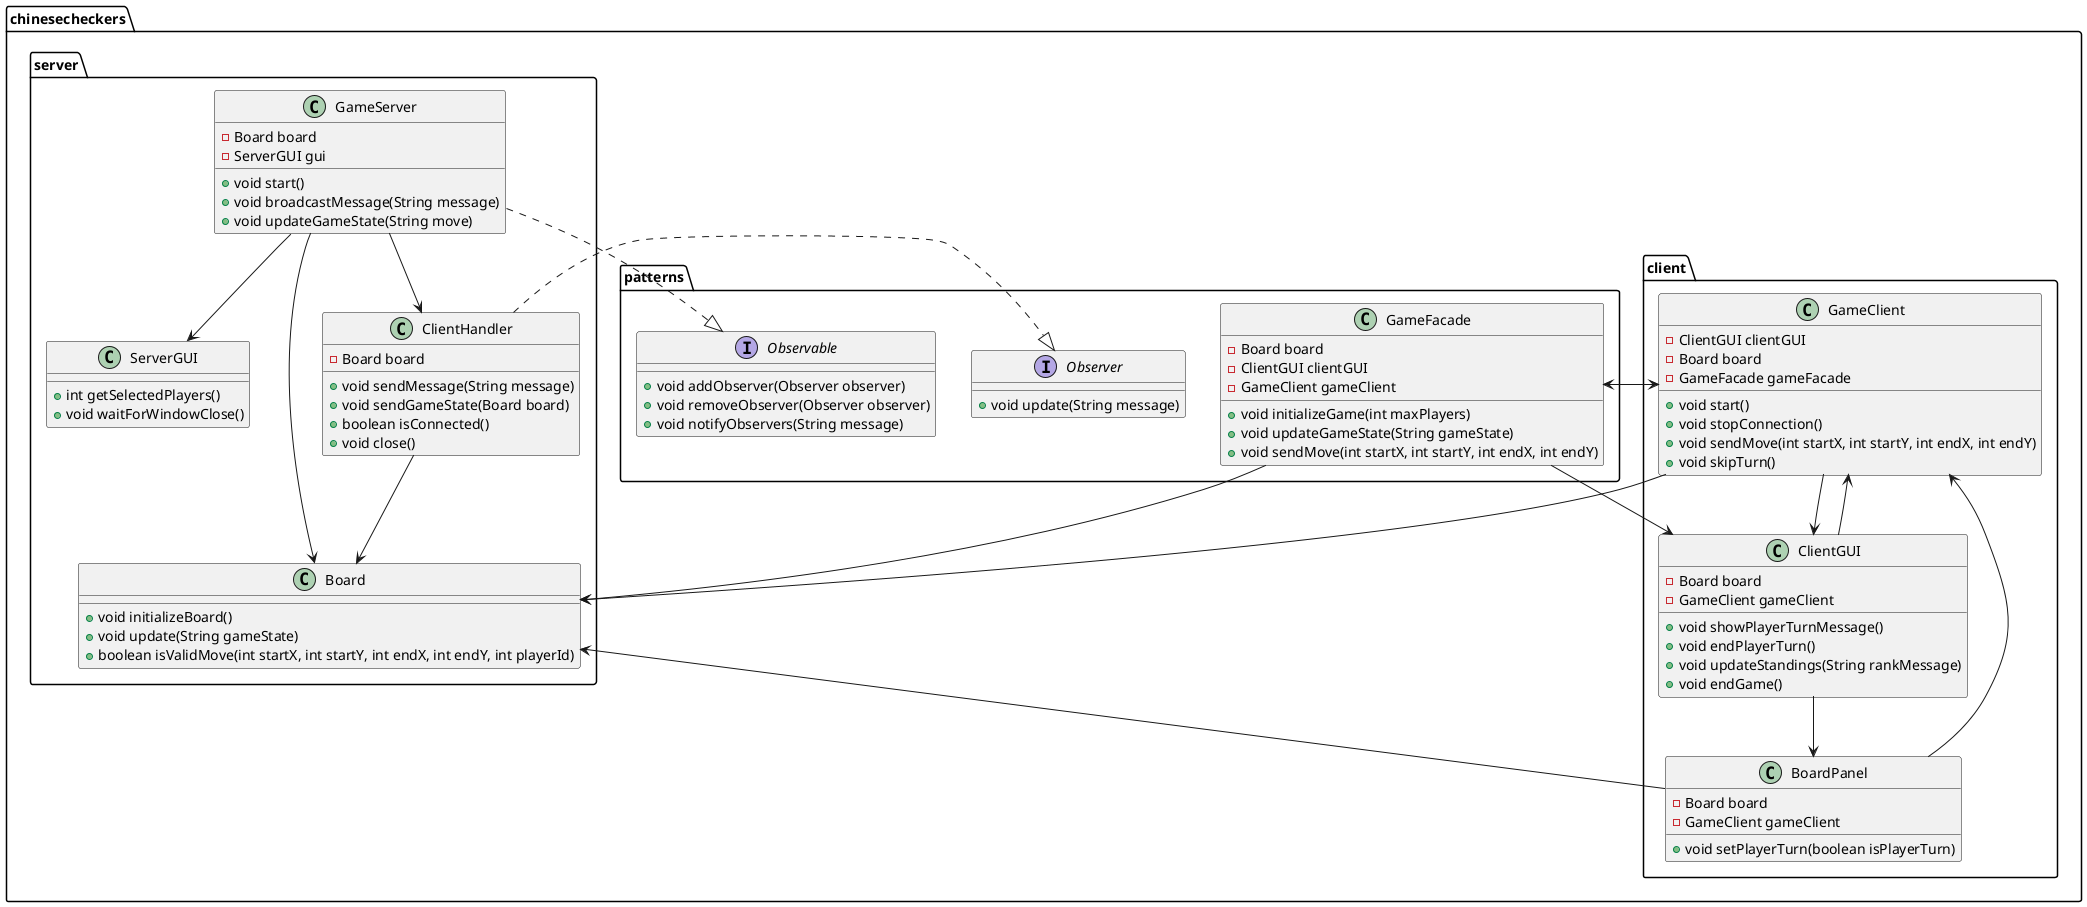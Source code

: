 @startuml DiagramKlas

package chinesecheckers.client {
    class GameClient {
        - ClientGUI clientGUI
        - Board board
        - GameFacade gameFacade
        + void start()
        + void stopConnection()
        + void sendMove(int startX, int startY, int endX, int endY)
        + void skipTurn()
    }

    class ClientGUI {
        - Board board
        - GameClient gameClient
        + void showPlayerTurnMessage()
        + void endPlayerTurn()
        + void updateStandings(String rankMessage)
        + void endGame()
    }

    class BoardPanel {
        - Board board
        - GameClient gameClient
        + void setPlayerTurn(boolean isPlayerTurn)
    }
}

package chinesecheckers.server {
    class GameServer {
        - Board board
        - ServerGUI gui
        + void start()
        + void broadcastMessage(String message)
        + void updateGameState(String move)
    }

    class ClientHandler {
        - Board board
        + void sendMessage(String message)
        + void sendGameState(Board board)
        + boolean isConnected()
        + void close()
    }

    class Board {
        + void initializeBoard()
        + void update(String gameState)
        + boolean isValidMove(int startX, int startY, int endX, int endY, int playerId)
    }

    class ServerGUI {
        + int getSelectedPlayers()
        + void waitForWindowClose()
    }
}

package chinesecheckers.patterns {
    class GameFacade {
        - Board board
        - ClientGUI clientGUI
        - GameClient gameClient
        + void initializeGame(int maxPlayers)
        + void updateGameState(String gameState)
        + void sendMove(int startX, int startY, int endX, int endY)
    }

    interface Observable {
        + void addObserver(Observer observer)
        + void removeObserver(Observer observer)
        + void notifyObservers(String message)
    }

    interface Observer {
        + void update(String message)
    }
}

GameClient --> ClientGUI
GameClient --> Board
GameClient --> GameFacade
ClientGUI --> BoardPanel
ClientGUI --> GameClient
BoardPanel --> Board
BoardPanel --> GameClient
GameServer --> ClientHandler
GameServer --> Board
GameServer --> ServerGUI
ClientHandler --> Board
GameFacade --> Board
GameFacade --> ClientGUI
GameFacade --> GameClient
GameServer ..|> Observable
ClientHandler ..|> Observer

@enduml